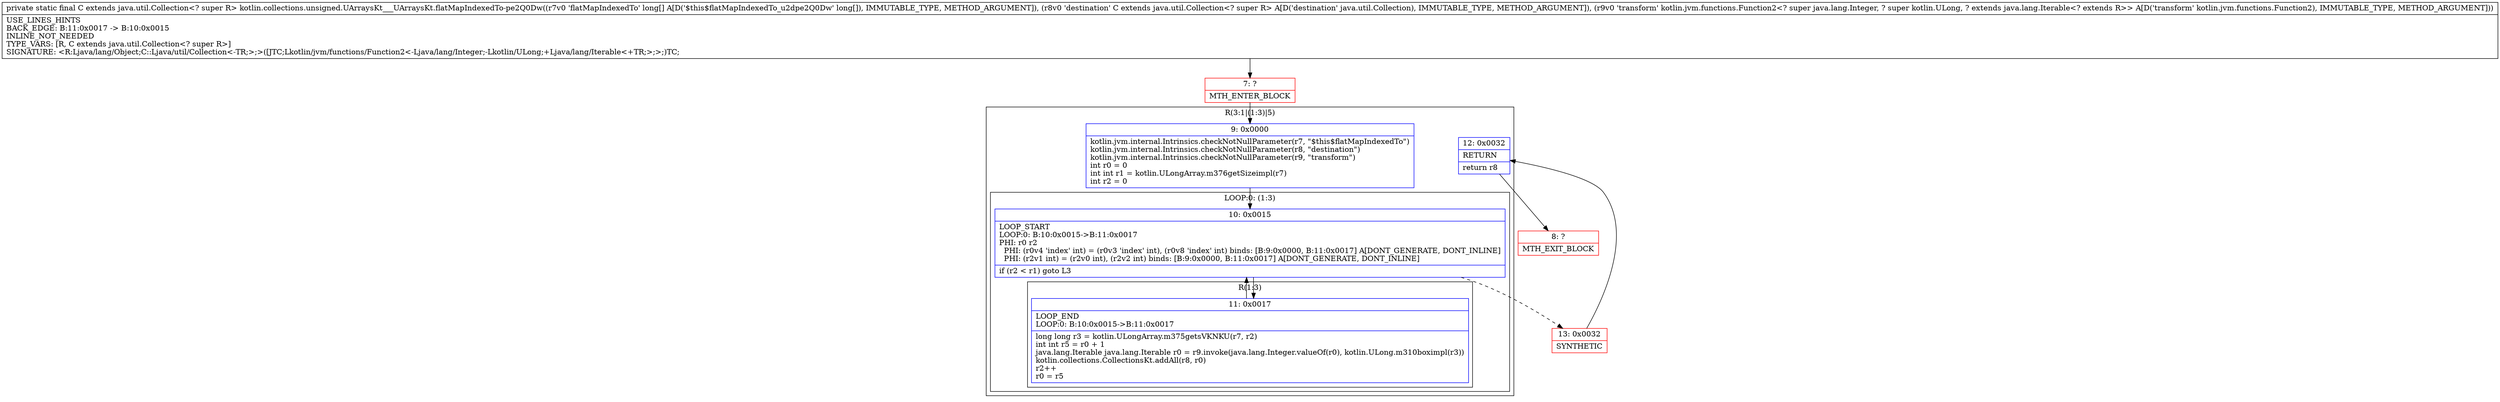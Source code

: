 digraph "CFG forkotlin.collections.unsigned.UArraysKt___UArraysKt.flatMapIndexedTo\-pe2Q0Dw([JLjava\/util\/Collection;Lkotlin\/jvm\/functions\/Function2;)Ljava\/util\/Collection;" {
subgraph cluster_Region_1454367253 {
label = "R(3:1|(1:3)|5)";
node [shape=record,color=blue];
Node_9 [shape=record,label="{9\:\ 0x0000|kotlin.jvm.internal.Intrinsics.checkNotNullParameter(r7, \"$this$flatMapIndexedTo\")\lkotlin.jvm.internal.Intrinsics.checkNotNullParameter(r8, \"destination\")\lkotlin.jvm.internal.Intrinsics.checkNotNullParameter(r9, \"transform\")\lint r0 = 0\lint int r1 = kotlin.ULongArray.m376getSizeimpl(r7)\lint r2 = 0\l}"];
subgraph cluster_LoopRegion_1032712691 {
label = "LOOP:0: (1:3)";
node [shape=record,color=blue];
Node_10 [shape=record,label="{10\:\ 0x0015|LOOP_START\lLOOP:0: B:10:0x0015\-\>B:11:0x0017\lPHI: r0 r2 \l  PHI: (r0v4 'index' int) = (r0v3 'index' int), (r0v8 'index' int) binds: [B:9:0x0000, B:11:0x0017] A[DONT_GENERATE, DONT_INLINE]\l  PHI: (r2v1 int) = (r2v0 int), (r2v2 int) binds: [B:9:0x0000, B:11:0x0017] A[DONT_GENERATE, DONT_INLINE]\l|if (r2 \< r1) goto L3\l}"];
subgraph cluster_Region_884144185 {
label = "R(1:3)";
node [shape=record,color=blue];
Node_11 [shape=record,label="{11\:\ 0x0017|LOOP_END\lLOOP:0: B:10:0x0015\-\>B:11:0x0017\l|long long r3 = kotlin.ULongArray.m375getsVKNKU(r7, r2)\lint int r5 = r0 + 1\ljava.lang.Iterable java.lang.Iterable r0 = r9.invoke(java.lang.Integer.valueOf(r0), kotlin.ULong.m310boximpl(r3))\lkotlin.collections.CollectionsKt.addAll(r8, r0)\lr2++\lr0 = r5\l}"];
}
}
Node_12 [shape=record,label="{12\:\ 0x0032|RETURN\l|return r8\l}"];
}
Node_7 [shape=record,color=red,label="{7\:\ ?|MTH_ENTER_BLOCK\l}"];
Node_13 [shape=record,color=red,label="{13\:\ 0x0032|SYNTHETIC\l}"];
Node_8 [shape=record,color=red,label="{8\:\ ?|MTH_EXIT_BLOCK\l}"];
MethodNode[shape=record,label="{private static final C extends java.util.Collection\<? super R\> kotlin.collections.unsigned.UArraysKt___UArraysKt.flatMapIndexedTo\-pe2Q0Dw((r7v0 'flatMapIndexedTo' long[] A[D('$this$flatMapIndexedTo_u2dpe2Q0Dw' long[]), IMMUTABLE_TYPE, METHOD_ARGUMENT]), (r8v0 'destination' C extends java.util.Collection\<? super R\> A[D('destination' java.util.Collection), IMMUTABLE_TYPE, METHOD_ARGUMENT]), (r9v0 'transform' kotlin.jvm.functions.Function2\<? super java.lang.Integer, ? super kotlin.ULong, ? extends java.lang.Iterable\<? extends R\>\> A[D('transform' kotlin.jvm.functions.Function2), IMMUTABLE_TYPE, METHOD_ARGUMENT]))  | USE_LINES_HINTS\lBACK_EDGE: B:11:0x0017 \-\> B:10:0x0015\lINLINE_NOT_NEEDED\lTYPE_VARS: [R, C extends java.util.Collection\<? super R\>]\lSIGNATURE: \<R:Ljava\/lang\/Object;C::Ljava\/util\/Collection\<\-TR;\>;\>([JTC;Lkotlin\/jvm\/functions\/Function2\<\-Ljava\/lang\/Integer;\-Lkotlin\/ULong;+Ljava\/lang\/Iterable\<+TR;\>;\>;)TC;\l}"];
MethodNode -> Node_7;Node_9 -> Node_10;
Node_10 -> Node_11;
Node_10 -> Node_13[style=dashed];
Node_11 -> Node_10;
Node_12 -> Node_8;
Node_7 -> Node_9;
Node_13 -> Node_12;
}

